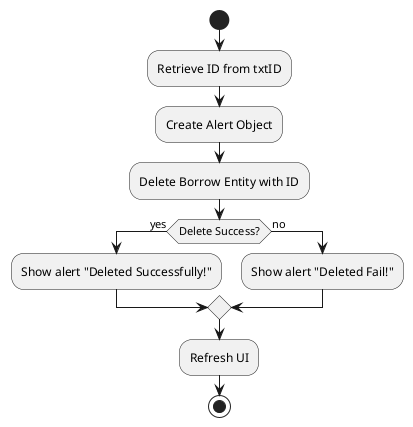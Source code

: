 @startuml
start

:Retrieve ID from txtID;
:Create Alert Object;

:Delete Borrow Entity with ID;

if (Delete Success?) then (yes)
  :Show alert "Deleted Successfully!";
else (no)
  :Show alert "Deleted Fail!";
endif

:Refresh UI;
stop

@enduml

